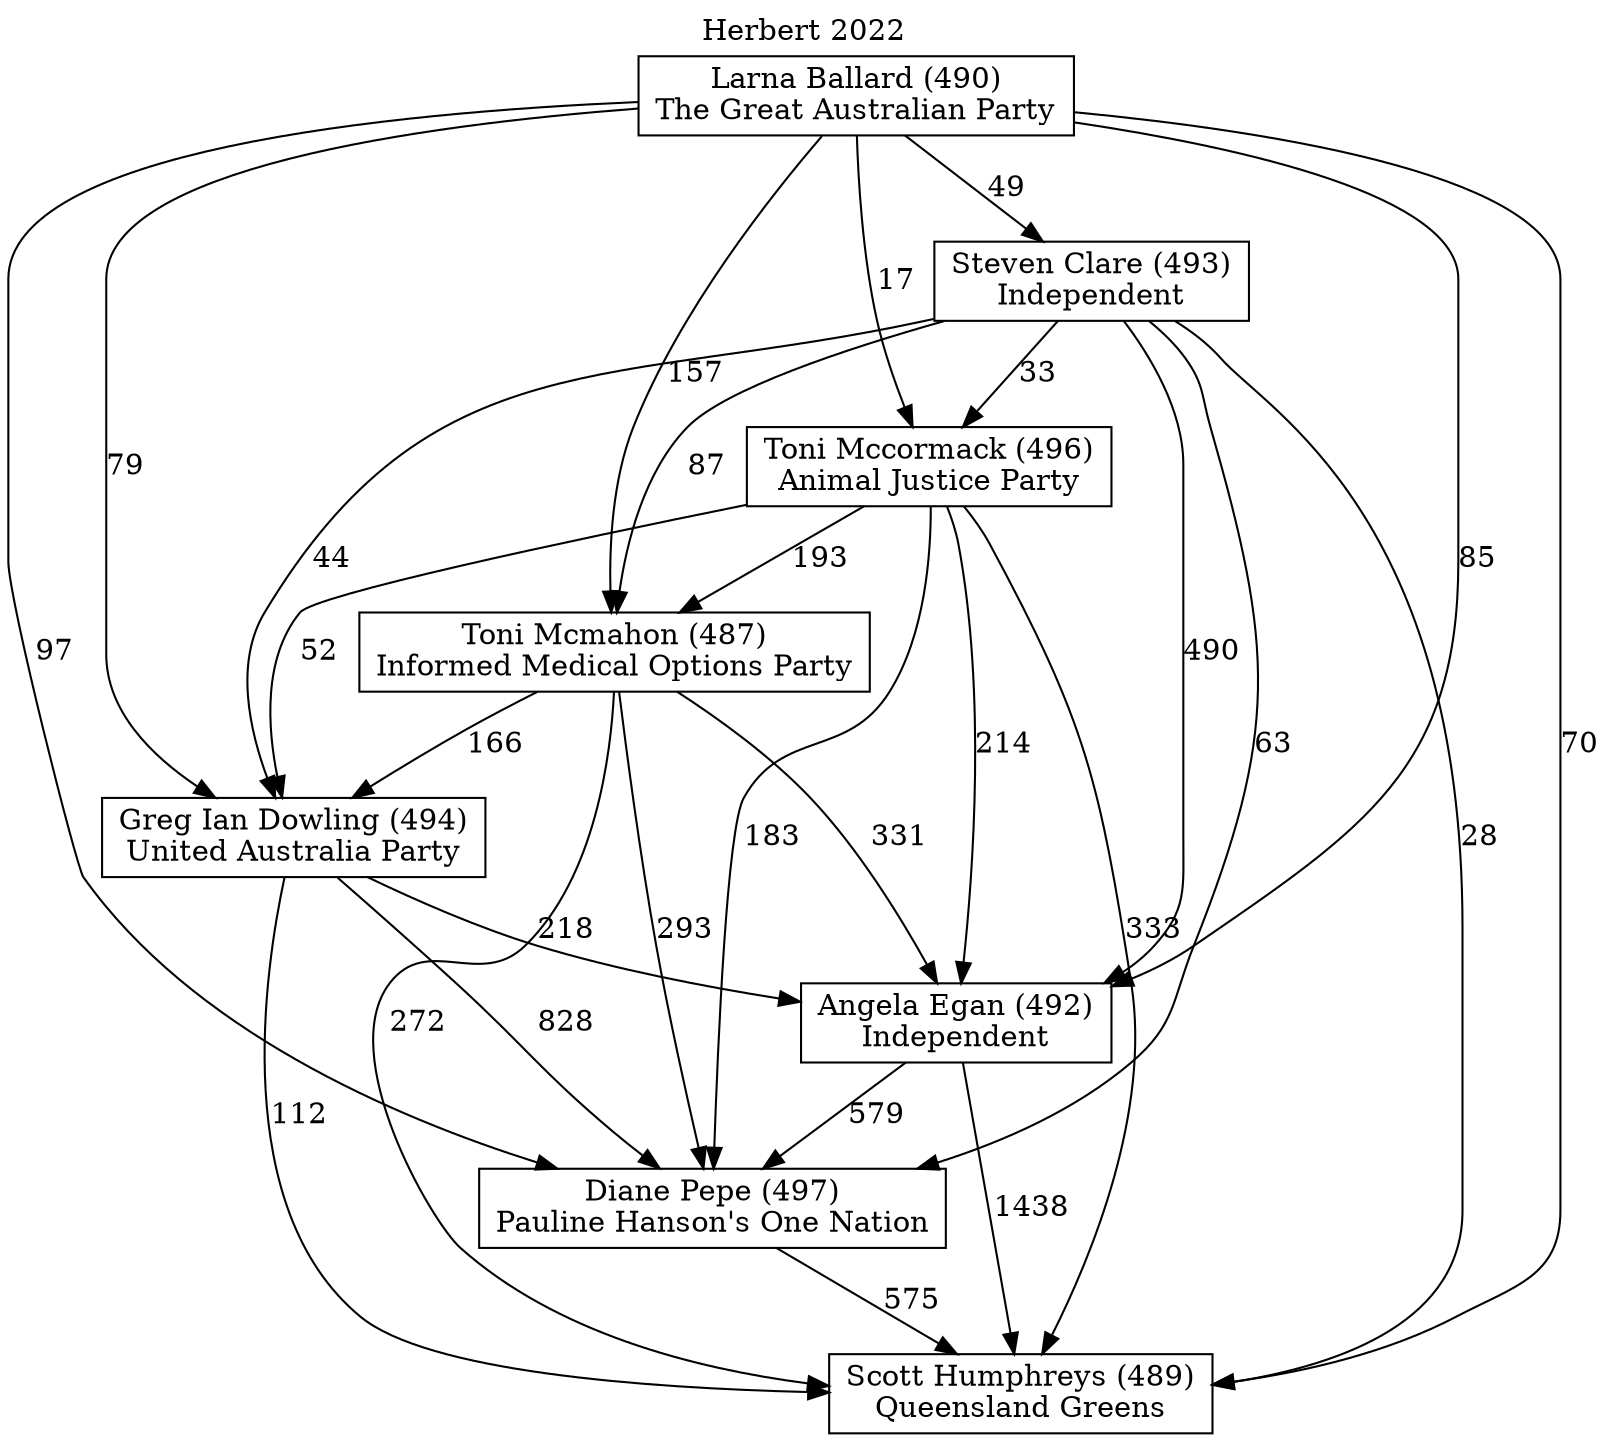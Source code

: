 // House preference flow
digraph "Scott Humphreys (489)_Herbert_2022" {
	graph [label="Herbert 2022" labelloc=t mclimit=10]
	node [shape=box]
	"Scott Humphreys (489)" [label="Scott Humphreys (489)
Queensland Greens"]
	"Diane Pepe (497)" [label="Diane Pepe (497)
Pauline Hanson's One Nation"]
	"Angela Egan (492)" [label="Angela Egan (492)
Independent"]
	"Greg Ian Dowling (494)" [label="Greg Ian Dowling (494)
United Australia Party"]
	"Toni Mcmahon (487)" [label="Toni Mcmahon (487)
Informed Medical Options Party"]
	"Toni Mccormack (496)" [label="Toni Mccormack (496)
Animal Justice Party"]
	"Steven Clare (493)" [label="Steven Clare (493)
Independent"]
	"Larna Ballard (490)" [label="Larna Ballard (490)
The Great Australian Party"]
	"Scott Humphreys (489)" [label="Scott Humphreys (489)
Queensland Greens"]
	"Angela Egan (492)" [label="Angela Egan (492)
Independent"]
	"Greg Ian Dowling (494)" [label="Greg Ian Dowling (494)
United Australia Party"]
	"Toni Mcmahon (487)" [label="Toni Mcmahon (487)
Informed Medical Options Party"]
	"Toni Mccormack (496)" [label="Toni Mccormack (496)
Animal Justice Party"]
	"Steven Clare (493)" [label="Steven Clare (493)
Independent"]
	"Larna Ballard (490)" [label="Larna Ballard (490)
The Great Australian Party"]
	"Scott Humphreys (489)" [label="Scott Humphreys (489)
Queensland Greens"]
	"Greg Ian Dowling (494)" [label="Greg Ian Dowling (494)
United Australia Party"]
	"Toni Mcmahon (487)" [label="Toni Mcmahon (487)
Informed Medical Options Party"]
	"Toni Mccormack (496)" [label="Toni Mccormack (496)
Animal Justice Party"]
	"Steven Clare (493)" [label="Steven Clare (493)
Independent"]
	"Larna Ballard (490)" [label="Larna Ballard (490)
The Great Australian Party"]
	"Scott Humphreys (489)" [label="Scott Humphreys (489)
Queensland Greens"]
	"Toni Mcmahon (487)" [label="Toni Mcmahon (487)
Informed Medical Options Party"]
	"Toni Mccormack (496)" [label="Toni Mccormack (496)
Animal Justice Party"]
	"Steven Clare (493)" [label="Steven Clare (493)
Independent"]
	"Larna Ballard (490)" [label="Larna Ballard (490)
The Great Australian Party"]
	"Scott Humphreys (489)" [label="Scott Humphreys (489)
Queensland Greens"]
	"Toni Mccormack (496)" [label="Toni Mccormack (496)
Animal Justice Party"]
	"Steven Clare (493)" [label="Steven Clare (493)
Independent"]
	"Larna Ballard (490)" [label="Larna Ballard (490)
The Great Australian Party"]
	"Scott Humphreys (489)" [label="Scott Humphreys (489)
Queensland Greens"]
	"Steven Clare (493)" [label="Steven Clare (493)
Independent"]
	"Larna Ballard (490)" [label="Larna Ballard (490)
The Great Australian Party"]
	"Scott Humphreys (489)" [label="Scott Humphreys (489)
Queensland Greens"]
	"Larna Ballard (490)" [label="Larna Ballard (490)
The Great Australian Party"]
	"Larna Ballard (490)" [label="Larna Ballard (490)
The Great Australian Party"]
	"Steven Clare (493)" [label="Steven Clare (493)
Independent"]
	"Larna Ballard (490)" [label="Larna Ballard (490)
The Great Australian Party"]
	"Larna Ballard (490)" [label="Larna Ballard (490)
The Great Australian Party"]
	"Toni Mccormack (496)" [label="Toni Mccormack (496)
Animal Justice Party"]
	"Steven Clare (493)" [label="Steven Clare (493)
Independent"]
	"Larna Ballard (490)" [label="Larna Ballard (490)
The Great Australian Party"]
	"Toni Mccormack (496)" [label="Toni Mccormack (496)
Animal Justice Party"]
	"Larna Ballard (490)" [label="Larna Ballard (490)
The Great Australian Party"]
	"Larna Ballard (490)" [label="Larna Ballard (490)
The Great Australian Party"]
	"Steven Clare (493)" [label="Steven Clare (493)
Independent"]
	"Larna Ballard (490)" [label="Larna Ballard (490)
The Great Australian Party"]
	"Larna Ballard (490)" [label="Larna Ballard (490)
The Great Australian Party"]
	"Toni Mcmahon (487)" [label="Toni Mcmahon (487)
Informed Medical Options Party"]
	"Toni Mccormack (496)" [label="Toni Mccormack (496)
Animal Justice Party"]
	"Steven Clare (493)" [label="Steven Clare (493)
Independent"]
	"Larna Ballard (490)" [label="Larna Ballard (490)
The Great Australian Party"]
	"Toni Mcmahon (487)" [label="Toni Mcmahon (487)
Informed Medical Options Party"]
	"Steven Clare (493)" [label="Steven Clare (493)
Independent"]
	"Larna Ballard (490)" [label="Larna Ballard (490)
The Great Australian Party"]
	"Toni Mcmahon (487)" [label="Toni Mcmahon (487)
Informed Medical Options Party"]
	"Larna Ballard (490)" [label="Larna Ballard (490)
The Great Australian Party"]
	"Larna Ballard (490)" [label="Larna Ballard (490)
The Great Australian Party"]
	"Steven Clare (493)" [label="Steven Clare (493)
Independent"]
	"Larna Ballard (490)" [label="Larna Ballard (490)
The Great Australian Party"]
	"Larna Ballard (490)" [label="Larna Ballard (490)
The Great Australian Party"]
	"Toni Mccormack (496)" [label="Toni Mccormack (496)
Animal Justice Party"]
	"Steven Clare (493)" [label="Steven Clare (493)
Independent"]
	"Larna Ballard (490)" [label="Larna Ballard (490)
The Great Australian Party"]
	"Toni Mccormack (496)" [label="Toni Mccormack (496)
Animal Justice Party"]
	"Larna Ballard (490)" [label="Larna Ballard (490)
The Great Australian Party"]
	"Larna Ballard (490)" [label="Larna Ballard (490)
The Great Australian Party"]
	"Steven Clare (493)" [label="Steven Clare (493)
Independent"]
	"Larna Ballard (490)" [label="Larna Ballard (490)
The Great Australian Party"]
	"Larna Ballard (490)" [label="Larna Ballard (490)
The Great Australian Party"]
	"Greg Ian Dowling (494)" [label="Greg Ian Dowling (494)
United Australia Party"]
	"Toni Mcmahon (487)" [label="Toni Mcmahon (487)
Informed Medical Options Party"]
	"Toni Mccormack (496)" [label="Toni Mccormack (496)
Animal Justice Party"]
	"Steven Clare (493)" [label="Steven Clare (493)
Independent"]
	"Larna Ballard (490)" [label="Larna Ballard (490)
The Great Australian Party"]
	"Greg Ian Dowling (494)" [label="Greg Ian Dowling (494)
United Australia Party"]
	"Toni Mccormack (496)" [label="Toni Mccormack (496)
Animal Justice Party"]
	"Steven Clare (493)" [label="Steven Clare (493)
Independent"]
	"Larna Ballard (490)" [label="Larna Ballard (490)
The Great Australian Party"]
	"Greg Ian Dowling (494)" [label="Greg Ian Dowling (494)
United Australia Party"]
	"Steven Clare (493)" [label="Steven Clare (493)
Independent"]
	"Larna Ballard (490)" [label="Larna Ballard (490)
The Great Australian Party"]
	"Greg Ian Dowling (494)" [label="Greg Ian Dowling (494)
United Australia Party"]
	"Larna Ballard (490)" [label="Larna Ballard (490)
The Great Australian Party"]
	"Larna Ballard (490)" [label="Larna Ballard (490)
The Great Australian Party"]
	"Steven Clare (493)" [label="Steven Clare (493)
Independent"]
	"Larna Ballard (490)" [label="Larna Ballard (490)
The Great Australian Party"]
	"Larna Ballard (490)" [label="Larna Ballard (490)
The Great Australian Party"]
	"Toni Mccormack (496)" [label="Toni Mccormack (496)
Animal Justice Party"]
	"Steven Clare (493)" [label="Steven Clare (493)
Independent"]
	"Larna Ballard (490)" [label="Larna Ballard (490)
The Great Australian Party"]
	"Toni Mccormack (496)" [label="Toni Mccormack (496)
Animal Justice Party"]
	"Larna Ballard (490)" [label="Larna Ballard (490)
The Great Australian Party"]
	"Larna Ballard (490)" [label="Larna Ballard (490)
The Great Australian Party"]
	"Steven Clare (493)" [label="Steven Clare (493)
Independent"]
	"Larna Ballard (490)" [label="Larna Ballard (490)
The Great Australian Party"]
	"Larna Ballard (490)" [label="Larna Ballard (490)
The Great Australian Party"]
	"Toni Mcmahon (487)" [label="Toni Mcmahon (487)
Informed Medical Options Party"]
	"Toni Mccormack (496)" [label="Toni Mccormack (496)
Animal Justice Party"]
	"Steven Clare (493)" [label="Steven Clare (493)
Independent"]
	"Larna Ballard (490)" [label="Larna Ballard (490)
The Great Australian Party"]
	"Toni Mcmahon (487)" [label="Toni Mcmahon (487)
Informed Medical Options Party"]
	"Steven Clare (493)" [label="Steven Clare (493)
Independent"]
	"Larna Ballard (490)" [label="Larna Ballard (490)
The Great Australian Party"]
	"Toni Mcmahon (487)" [label="Toni Mcmahon (487)
Informed Medical Options Party"]
	"Larna Ballard (490)" [label="Larna Ballard (490)
The Great Australian Party"]
	"Larna Ballard (490)" [label="Larna Ballard (490)
The Great Australian Party"]
	"Steven Clare (493)" [label="Steven Clare (493)
Independent"]
	"Larna Ballard (490)" [label="Larna Ballard (490)
The Great Australian Party"]
	"Larna Ballard (490)" [label="Larna Ballard (490)
The Great Australian Party"]
	"Toni Mccormack (496)" [label="Toni Mccormack (496)
Animal Justice Party"]
	"Steven Clare (493)" [label="Steven Clare (493)
Independent"]
	"Larna Ballard (490)" [label="Larna Ballard (490)
The Great Australian Party"]
	"Toni Mccormack (496)" [label="Toni Mccormack (496)
Animal Justice Party"]
	"Larna Ballard (490)" [label="Larna Ballard (490)
The Great Australian Party"]
	"Larna Ballard (490)" [label="Larna Ballard (490)
The Great Australian Party"]
	"Steven Clare (493)" [label="Steven Clare (493)
Independent"]
	"Larna Ballard (490)" [label="Larna Ballard (490)
The Great Australian Party"]
	"Larna Ballard (490)" [label="Larna Ballard (490)
The Great Australian Party"]
	"Angela Egan (492)" [label="Angela Egan (492)
Independent"]
	"Greg Ian Dowling (494)" [label="Greg Ian Dowling (494)
United Australia Party"]
	"Toni Mcmahon (487)" [label="Toni Mcmahon (487)
Informed Medical Options Party"]
	"Toni Mccormack (496)" [label="Toni Mccormack (496)
Animal Justice Party"]
	"Steven Clare (493)" [label="Steven Clare (493)
Independent"]
	"Larna Ballard (490)" [label="Larna Ballard (490)
The Great Australian Party"]
	"Angela Egan (492)" [label="Angela Egan (492)
Independent"]
	"Toni Mcmahon (487)" [label="Toni Mcmahon (487)
Informed Medical Options Party"]
	"Toni Mccormack (496)" [label="Toni Mccormack (496)
Animal Justice Party"]
	"Steven Clare (493)" [label="Steven Clare (493)
Independent"]
	"Larna Ballard (490)" [label="Larna Ballard (490)
The Great Australian Party"]
	"Angela Egan (492)" [label="Angela Egan (492)
Independent"]
	"Toni Mccormack (496)" [label="Toni Mccormack (496)
Animal Justice Party"]
	"Steven Clare (493)" [label="Steven Clare (493)
Independent"]
	"Larna Ballard (490)" [label="Larna Ballard (490)
The Great Australian Party"]
	"Angela Egan (492)" [label="Angela Egan (492)
Independent"]
	"Steven Clare (493)" [label="Steven Clare (493)
Independent"]
	"Larna Ballard (490)" [label="Larna Ballard (490)
The Great Australian Party"]
	"Angela Egan (492)" [label="Angela Egan (492)
Independent"]
	"Larna Ballard (490)" [label="Larna Ballard (490)
The Great Australian Party"]
	"Larna Ballard (490)" [label="Larna Ballard (490)
The Great Australian Party"]
	"Steven Clare (493)" [label="Steven Clare (493)
Independent"]
	"Larna Ballard (490)" [label="Larna Ballard (490)
The Great Australian Party"]
	"Larna Ballard (490)" [label="Larna Ballard (490)
The Great Australian Party"]
	"Toni Mccormack (496)" [label="Toni Mccormack (496)
Animal Justice Party"]
	"Steven Clare (493)" [label="Steven Clare (493)
Independent"]
	"Larna Ballard (490)" [label="Larna Ballard (490)
The Great Australian Party"]
	"Toni Mccormack (496)" [label="Toni Mccormack (496)
Animal Justice Party"]
	"Larna Ballard (490)" [label="Larna Ballard (490)
The Great Australian Party"]
	"Larna Ballard (490)" [label="Larna Ballard (490)
The Great Australian Party"]
	"Steven Clare (493)" [label="Steven Clare (493)
Independent"]
	"Larna Ballard (490)" [label="Larna Ballard (490)
The Great Australian Party"]
	"Larna Ballard (490)" [label="Larna Ballard (490)
The Great Australian Party"]
	"Toni Mcmahon (487)" [label="Toni Mcmahon (487)
Informed Medical Options Party"]
	"Toni Mccormack (496)" [label="Toni Mccormack (496)
Animal Justice Party"]
	"Steven Clare (493)" [label="Steven Clare (493)
Independent"]
	"Larna Ballard (490)" [label="Larna Ballard (490)
The Great Australian Party"]
	"Toni Mcmahon (487)" [label="Toni Mcmahon (487)
Informed Medical Options Party"]
	"Steven Clare (493)" [label="Steven Clare (493)
Independent"]
	"Larna Ballard (490)" [label="Larna Ballard (490)
The Great Australian Party"]
	"Toni Mcmahon (487)" [label="Toni Mcmahon (487)
Informed Medical Options Party"]
	"Larna Ballard (490)" [label="Larna Ballard (490)
The Great Australian Party"]
	"Larna Ballard (490)" [label="Larna Ballard (490)
The Great Australian Party"]
	"Steven Clare (493)" [label="Steven Clare (493)
Independent"]
	"Larna Ballard (490)" [label="Larna Ballard (490)
The Great Australian Party"]
	"Larna Ballard (490)" [label="Larna Ballard (490)
The Great Australian Party"]
	"Toni Mccormack (496)" [label="Toni Mccormack (496)
Animal Justice Party"]
	"Steven Clare (493)" [label="Steven Clare (493)
Independent"]
	"Larna Ballard (490)" [label="Larna Ballard (490)
The Great Australian Party"]
	"Toni Mccormack (496)" [label="Toni Mccormack (496)
Animal Justice Party"]
	"Larna Ballard (490)" [label="Larna Ballard (490)
The Great Australian Party"]
	"Larna Ballard (490)" [label="Larna Ballard (490)
The Great Australian Party"]
	"Steven Clare (493)" [label="Steven Clare (493)
Independent"]
	"Larna Ballard (490)" [label="Larna Ballard (490)
The Great Australian Party"]
	"Larna Ballard (490)" [label="Larna Ballard (490)
The Great Australian Party"]
	"Greg Ian Dowling (494)" [label="Greg Ian Dowling (494)
United Australia Party"]
	"Toni Mcmahon (487)" [label="Toni Mcmahon (487)
Informed Medical Options Party"]
	"Toni Mccormack (496)" [label="Toni Mccormack (496)
Animal Justice Party"]
	"Steven Clare (493)" [label="Steven Clare (493)
Independent"]
	"Larna Ballard (490)" [label="Larna Ballard (490)
The Great Australian Party"]
	"Greg Ian Dowling (494)" [label="Greg Ian Dowling (494)
United Australia Party"]
	"Toni Mccormack (496)" [label="Toni Mccormack (496)
Animal Justice Party"]
	"Steven Clare (493)" [label="Steven Clare (493)
Independent"]
	"Larna Ballard (490)" [label="Larna Ballard (490)
The Great Australian Party"]
	"Greg Ian Dowling (494)" [label="Greg Ian Dowling (494)
United Australia Party"]
	"Steven Clare (493)" [label="Steven Clare (493)
Independent"]
	"Larna Ballard (490)" [label="Larna Ballard (490)
The Great Australian Party"]
	"Greg Ian Dowling (494)" [label="Greg Ian Dowling (494)
United Australia Party"]
	"Larna Ballard (490)" [label="Larna Ballard (490)
The Great Australian Party"]
	"Larna Ballard (490)" [label="Larna Ballard (490)
The Great Australian Party"]
	"Steven Clare (493)" [label="Steven Clare (493)
Independent"]
	"Larna Ballard (490)" [label="Larna Ballard (490)
The Great Australian Party"]
	"Larna Ballard (490)" [label="Larna Ballard (490)
The Great Australian Party"]
	"Toni Mccormack (496)" [label="Toni Mccormack (496)
Animal Justice Party"]
	"Steven Clare (493)" [label="Steven Clare (493)
Independent"]
	"Larna Ballard (490)" [label="Larna Ballard (490)
The Great Australian Party"]
	"Toni Mccormack (496)" [label="Toni Mccormack (496)
Animal Justice Party"]
	"Larna Ballard (490)" [label="Larna Ballard (490)
The Great Australian Party"]
	"Larna Ballard (490)" [label="Larna Ballard (490)
The Great Australian Party"]
	"Steven Clare (493)" [label="Steven Clare (493)
Independent"]
	"Larna Ballard (490)" [label="Larna Ballard (490)
The Great Australian Party"]
	"Larna Ballard (490)" [label="Larna Ballard (490)
The Great Australian Party"]
	"Toni Mcmahon (487)" [label="Toni Mcmahon (487)
Informed Medical Options Party"]
	"Toni Mccormack (496)" [label="Toni Mccormack (496)
Animal Justice Party"]
	"Steven Clare (493)" [label="Steven Clare (493)
Independent"]
	"Larna Ballard (490)" [label="Larna Ballard (490)
The Great Australian Party"]
	"Toni Mcmahon (487)" [label="Toni Mcmahon (487)
Informed Medical Options Party"]
	"Steven Clare (493)" [label="Steven Clare (493)
Independent"]
	"Larna Ballard (490)" [label="Larna Ballard (490)
The Great Australian Party"]
	"Toni Mcmahon (487)" [label="Toni Mcmahon (487)
Informed Medical Options Party"]
	"Larna Ballard (490)" [label="Larna Ballard (490)
The Great Australian Party"]
	"Larna Ballard (490)" [label="Larna Ballard (490)
The Great Australian Party"]
	"Steven Clare (493)" [label="Steven Clare (493)
Independent"]
	"Larna Ballard (490)" [label="Larna Ballard (490)
The Great Australian Party"]
	"Larna Ballard (490)" [label="Larna Ballard (490)
The Great Australian Party"]
	"Toni Mccormack (496)" [label="Toni Mccormack (496)
Animal Justice Party"]
	"Steven Clare (493)" [label="Steven Clare (493)
Independent"]
	"Larna Ballard (490)" [label="Larna Ballard (490)
The Great Australian Party"]
	"Toni Mccormack (496)" [label="Toni Mccormack (496)
Animal Justice Party"]
	"Larna Ballard (490)" [label="Larna Ballard (490)
The Great Australian Party"]
	"Larna Ballard (490)" [label="Larna Ballard (490)
The Great Australian Party"]
	"Steven Clare (493)" [label="Steven Clare (493)
Independent"]
	"Larna Ballard (490)" [label="Larna Ballard (490)
The Great Australian Party"]
	"Larna Ballard (490)" [label="Larna Ballard (490)
The Great Australian Party"]
	"Diane Pepe (497)" [label="Diane Pepe (497)
Pauline Hanson's One Nation"]
	"Angela Egan (492)" [label="Angela Egan (492)
Independent"]
	"Greg Ian Dowling (494)" [label="Greg Ian Dowling (494)
United Australia Party"]
	"Toni Mcmahon (487)" [label="Toni Mcmahon (487)
Informed Medical Options Party"]
	"Toni Mccormack (496)" [label="Toni Mccormack (496)
Animal Justice Party"]
	"Steven Clare (493)" [label="Steven Clare (493)
Independent"]
	"Larna Ballard (490)" [label="Larna Ballard (490)
The Great Australian Party"]
	"Diane Pepe (497)" [label="Diane Pepe (497)
Pauline Hanson's One Nation"]
	"Greg Ian Dowling (494)" [label="Greg Ian Dowling (494)
United Australia Party"]
	"Toni Mcmahon (487)" [label="Toni Mcmahon (487)
Informed Medical Options Party"]
	"Toni Mccormack (496)" [label="Toni Mccormack (496)
Animal Justice Party"]
	"Steven Clare (493)" [label="Steven Clare (493)
Independent"]
	"Larna Ballard (490)" [label="Larna Ballard (490)
The Great Australian Party"]
	"Diane Pepe (497)" [label="Diane Pepe (497)
Pauline Hanson's One Nation"]
	"Toni Mcmahon (487)" [label="Toni Mcmahon (487)
Informed Medical Options Party"]
	"Toni Mccormack (496)" [label="Toni Mccormack (496)
Animal Justice Party"]
	"Steven Clare (493)" [label="Steven Clare (493)
Independent"]
	"Larna Ballard (490)" [label="Larna Ballard (490)
The Great Australian Party"]
	"Diane Pepe (497)" [label="Diane Pepe (497)
Pauline Hanson's One Nation"]
	"Toni Mccormack (496)" [label="Toni Mccormack (496)
Animal Justice Party"]
	"Steven Clare (493)" [label="Steven Clare (493)
Independent"]
	"Larna Ballard (490)" [label="Larna Ballard (490)
The Great Australian Party"]
	"Diane Pepe (497)" [label="Diane Pepe (497)
Pauline Hanson's One Nation"]
	"Steven Clare (493)" [label="Steven Clare (493)
Independent"]
	"Larna Ballard (490)" [label="Larna Ballard (490)
The Great Australian Party"]
	"Diane Pepe (497)" [label="Diane Pepe (497)
Pauline Hanson's One Nation"]
	"Larna Ballard (490)" [label="Larna Ballard (490)
The Great Australian Party"]
	"Larna Ballard (490)" [label="Larna Ballard (490)
The Great Australian Party"]
	"Steven Clare (493)" [label="Steven Clare (493)
Independent"]
	"Larna Ballard (490)" [label="Larna Ballard (490)
The Great Australian Party"]
	"Larna Ballard (490)" [label="Larna Ballard (490)
The Great Australian Party"]
	"Toni Mccormack (496)" [label="Toni Mccormack (496)
Animal Justice Party"]
	"Steven Clare (493)" [label="Steven Clare (493)
Independent"]
	"Larna Ballard (490)" [label="Larna Ballard (490)
The Great Australian Party"]
	"Toni Mccormack (496)" [label="Toni Mccormack (496)
Animal Justice Party"]
	"Larna Ballard (490)" [label="Larna Ballard (490)
The Great Australian Party"]
	"Larna Ballard (490)" [label="Larna Ballard (490)
The Great Australian Party"]
	"Steven Clare (493)" [label="Steven Clare (493)
Independent"]
	"Larna Ballard (490)" [label="Larna Ballard (490)
The Great Australian Party"]
	"Larna Ballard (490)" [label="Larna Ballard (490)
The Great Australian Party"]
	"Toni Mcmahon (487)" [label="Toni Mcmahon (487)
Informed Medical Options Party"]
	"Toni Mccormack (496)" [label="Toni Mccormack (496)
Animal Justice Party"]
	"Steven Clare (493)" [label="Steven Clare (493)
Independent"]
	"Larna Ballard (490)" [label="Larna Ballard (490)
The Great Australian Party"]
	"Toni Mcmahon (487)" [label="Toni Mcmahon (487)
Informed Medical Options Party"]
	"Steven Clare (493)" [label="Steven Clare (493)
Independent"]
	"Larna Ballard (490)" [label="Larna Ballard (490)
The Great Australian Party"]
	"Toni Mcmahon (487)" [label="Toni Mcmahon (487)
Informed Medical Options Party"]
	"Larna Ballard (490)" [label="Larna Ballard (490)
The Great Australian Party"]
	"Larna Ballard (490)" [label="Larna Ballard (490)
The Great Australian Party"]
	"Steven Clare (493)" [label="Steven Clare (493)
Independent"]
	"Larna Ballard (490)" [label="Larna Ballard (490)
The Great Australian Party"]
	"Larna Ballard (490)" [label="Larna Ballard (490)
The Great Australian Party"]
	"Toni Mccormack (496)" [label="Toni Mccormack (496)
Animal Justice Party"]
	"Steven Clare (493)" [label="Steven Clare (493)
Independent"]
	"Larna Ballard (490)" [label="Larna Ballard (490)
The Great Australian Party"]
	"Toni Mccormack (496)" [label="Toni Mccormack (496)
Animal Justice Party"]
	"Larna Ballard (490)" [label="Larna Ballard (490)
The Great Australian Party"]
	"Larna Ballard (490)" [label="Larna Ballard (490)
The Great Australian Party"]
	"Steven Clare (493)" [label="Steven Clare (493)
Independent"]
	"Larna Ballard (490)" [label="Larna Ballard (490)
The Great Australian Party"]
	"Larna Ballard (490)" [label="Larna Ballard (490)
The Great Australian Party"]
	"Greg Ian Dowling (494)" [label="Greg Ian Dowling (494)
United Australia Party"]
	"Toni Mcmahon (487)" [label="Toni Mcmahon (487)
Informed Medical Options Party"]
	"Toni Mccormack (496)" [label="Toni Mccormack (496)
Animal Justice Party"]
	"Steven Clare (493)" [label="Steven Clare (493)
Independent"]
	"Larna Ballard (490)" [label="Larna Ballard (490)
The Great Australian Party"]
	"Greg Ian Dowling (494)" [label="Greg Ian Dowling (494)
United Australia Party"]
	"Toni Mccormack (496)" [label="Toni Mccormack (496)
Animal Justice Party"]
	"Steven Clare (493)" [label="Steven Clare (493)
Independent"]
	"Larna Ballard (490)" [label="Larna Ballard (490)
The Great Australian Party"]
	"Greg Ian Dowling (494)" [label="Greg Ian Dowling (494)
United Australia Party"]
	"Steven Clare (493)" [label="Steven Clare (493)
Independent"]
	"Larna Ballard (490)" [label="Larna Ballard (490)
The Great Australian Party"]
	"Greg Ian Dowling (494)" [label="Greg Ian Dowling (494)
United Australia Party"]
	"Larna Ballard (490)" [label="Larna Ballard (490)
The Great Australian Party"]
	"Larna Ballard (490)" [label="Larna Ballard (490)
The Great Australian Party"]
	"Steven Clare (493)" [label="Steven Clare (493)
Independent"]
	"Larna Ballard (490)" [label="Larna Ballard (490)
The Great Australian Party"]
	"Larna Ballard (490)" [label="Larna Ballard (490)
The Great Australian Party"]
	"Toni Mccormack (496)" [label="Toni Mccormack (496)
Animal Justice Party"]
	"Steven Clare (493)" [label="Steven Clare (493)
Independent"]
	"Larna Ballard (490)" [label="Larna Ballard (490)
The Great Australian Party"]
	"Toni Mccormack (496)" [label="Toni Mccormack (496)
Animal Justice Party"]
	"Larna Ballard (490)" [label="Larna Ballard (490)
The Great Australian Party"]
	"Larna Ballard (490)" [label="Larna Ballard (490)
The Great Australian Party"]
	"Steven Clare (493)" [label="Steven Clare (493)
Independent"]
	"Larna Ballard (490)" [label="Larna Ballard (490)
The Great Australian Party"]
	"Larna Ballard (490)" [label="Larna Ballard (490)
The Great Australian Party"]
	"Toni Mcmahon (487)" [label="Toni Mcmahon (487)
Informed Medical Options Party"]
	"Toni Mccormack (496)" [label="Toni Mccormack (496)
Animal Justice Party"]
	"Steven Clare (493)" [label="Steven Clare (493)
Independent"]
	"Larna Ballard (490)" [label="Larna Ballard (490)
The Great Australian Party"]
	"Toni Mcmahon (487)" [label="Toni Mcmahon (487)
Informed Medical Options Party"]
	"Steven Clare (493)" [label="Steven Clare (493)
Independent"]
	"Larna Ballard (490)" [label="Larna Ballard (490)
The Great Australian Party"]
	"Toni Mcmahon (487)" [label="Toni Mcmahon (487)
Informed Medical Options Party"]
	"Larna Ballard (490)" [label="Larna Ballard (490)
The Great Australian Party"]
	"Larna Ballard (490)" [label="Larna Ballard (490)
The Great Australian Party"]
	"Steven Clare (493)" [label="Steven Clare (493)
Independent"]
	"Larna Ballard (490)" [label="Larna Ballard (490)
The Great Australian Party"]
	"Larna Ballard (490)" [label="Larna Ballard (490)
The Great Australian Party"]
	"Toni Mccormack (496)" [label="Toni Mccormack (496)
Animal Justice Party"]
	"Steven Clare (493)" [label="Steven Clare (493)
Independent"]
	"Larna Ballard (490)" [label="Larna Ballard (490)
The Great Australian Party"]
	"Toni Mccormack (496)" [label="Toni Mccormack (496)
Animal Justice Party"]
	"Larna Ballard (490)" [label="Larna Ballard (490)
The Great Australian Party"]
	"Larna Ballard (490)" [label="Larna Ballard (490)
The Great Australian Party"]
	"Steven Clare (493)" [label="Steven Clare (493)
Independent"]
	"Larna Ballard (490)" [label="Larna Ballard (490)
The Great Australian Party"]
	"Larna Ballard (490)" [label="Larna Ballard (490)
The Great Australian Party"]
	"Angela Egan (492)" [label="Angela Egan (492)
Independent"]
	"Greg Ian Dowling (494)" [label="Greg Ian Dowling (494)
United Australia Party"]
	"Toni Mcmahon (487)" [label="Toni Mcmahon (487)
Informed Medical Options Party"]
	"Toni Mccormack (496)" [label="Toni Mccormack (496)
Animal Justice Party"]
	"Steven Clare (493)" [label="Steven Clare (493)
Independent"]
	"Larna Ballard (490)" [label="Larna Ballard (490)
The Great Australian Party"]
	"Angela Egan (492)" [label="Angela Egan (492)
Independent"]
	"Toni Mcmahon (487)" [label="Toni Mcmahon (487)
Informed Medical Options Party"]
	"Toni Mccormack (496)" [label="Toni Mccormack (496)
Animal Justice Party"]
	"Steven Clare (493)" [label="Steven Clare (493)
Independent"]
	"Larna Ballard (490)" [label="Larna Ballard (490)
The Great Australian Party"]
	"Angela Egan (492)" [label="Angela Egan (492)
Independent"]
	"Toni Mccormack (496)" [label="Toni Mccormack (496)
Animal Justice Party"]
	"Steven Clare (493)" [label="Steven Clare (493)
Independent"]
	"Larna Ballard (490)" [label="Larna Ballard (490)
The Great Australian Party"]
	"Angela Egan (492)" [label="Angela Egan (492)
Independent"]
	"Steven Clare (493)" [label="Steven Clare (493)
Independent"]
	"Larna Ballard (490)" [label="Larna Ballard (490)
The Great Australian Party"]
	"Angela Egan (492)" [label="Angela Egan (492)
Independent"]
	"Larna Ballard (490)" [label="Larna Ballard (490)
The Great Australian Party"]
	"Larna Ballard (490)" [label="Larna Ballard (490)
The Great Australian Party"]
	"Steven Clare (493)" [label="Steven Clare (493)
Independent"]
	"Larna Ballard (490)" [label="Larna Ballard (490)
The Great Australian Party"]
	"Larna Ballard (490)" [label="Larna Ballard (490)
The Great Australian Party"]
	"Toni Mccormack (496)" [label="Toni Mccormack (496)
Animal Justice Party"]
	"Steven Clare (493)" [label="Steven Clare (493)
Independent"]
	"Larna Ballard (490)" [label="Larna Ballard (490)
The Great Australian Party"]
	"Toni Mccormack (496)" [label="Toni Mccormack (496)
Animal Justice Party"]
	"Larna Ballard (490)" [label="Larna Ballard (490)
The Great Australian Party"]
	"Larna Ballard (490)" [label="Larna Ballard (490)
The Great Australian Party"]
	"Steven Clare (493)" [label="Steven Clare (493)
Independent"]
	"Larna Ballard (490)" [label="Larna Ballard (490)
The Great Australian Party"]
	"Larna Ballard (490)" [label="Larna Ballard (490)
The Great Australian Party"]
	"Toni Mcmahon (487)" [label="Toni Mcmahon (487)
Informed Medical Options Party"]
	"Toni Mccormack (496)" [label="Toni Mccormack (496)
Animal Justice Party"]
	"Steven Clare (493)" [label="Steven Clare (493)
Independent"]
	"Larna Ballard (490)" [label="Larna Ballard (490)
The Great Australian Party"]
	"Toni Mcmahon (487)" [label="Toni Mcmahon (487)
Informed Medical Options Party"]
	"Steven Clare (493)" [label="Steven Clare (493)
Independent"]
	"Larna Ballard (490)" [label="Larna Ballard (490)
The Great Australian Party"]
	"Toni Mcmahon (487)" [label="Toni Mcmahon (487)
Informed Medical Options Party"]
	"Larna Ballard (490)" [label="Larna Ballard (490)
The Great Australian Party"]
	"Larna Ballard (490)" [label="Larna Ballard (490)
The Great Australian Party"]
	"Steven Clare (493)" [label="Steven Clare (493)
Independent"]
	"Larna Ballard (490)" [label="Larna Ballard (490)
The Great Australian Party"]
	"Larna Ballard (490)" [label="Larna Ballard (490)
The Great Australian Party"]
	"Toni Mccormack (496)" [label="Toni Mccormack (496)
Animal Justice Party"]
	"Steven Clare (493)" [label="Steven Clare (493)
Independent"]
	"Larna Ballard (490)" [label="Larna Ballard (490)
The Great Australian Party"]
	"Toni Mccormack (496)" [label="Toni Mccormack (496)
Animal Justice Party"]
	"Larna Ballard (490)" [label="Larna Ballard (490)
The Great Australian Party"]
	"Larna Ballard (490)" [label="Larna Ballard (490)
The Great Australian Party"]
	"Steven Clare (493)" [label="Steven Clare (493)
Independent"]
	"Larna Ballard (490)" [label="Larna Ballard (490)
The Great Australian Party"]
	"Larna Ballard (490)" [label="Larna Ballard (490)
The Great Australian Party"]
	"Greg Ian Dowling (494)" [label="Greg Ian Dowling (494)
United Australia Party"]
	"Toni Mcmahon (487)" [label="Toni Mcmahon (487)
Informed Medical Options Party"]
	"Toni Mccormack (496)" [label="Toni Mccormack (496)
Animal Justice Party"]
	"Steven Clare (493)" [label="Steven Clare (493)
Independent"]
	"Larna Ballard (490)" [label="Larna Ballard (490)
The Great Australian Party"]
	"Greg Ian Dowling (494)" [label="Greg Ian Dowling (494)
United Australia Party"]
	"Toni Mccormack (496)" [label="Toni Mccormack (496)
Animal Justice Party"]
	"Steven Clare (493)" [label="Steven Clare (493)
Independent"]
	"Larna Ballard (490)" [label="Larna Ballard (490)
The Great Australian Party"]
	"Greg Ian Dowling (494)" [label="Greg Ian Dowling (494)
United Australia Party"]
	"Steven Clare (493)" [label="Steven Clare (493)
Independent"]
	"Larna Ballard (490)" [label="Larna Ballard (490)
The Great Australian Party"]
	"Greg Ian Dowling (494)" [label="Greg Ian Dowling (494)
United Australia Party"]
	"Larna Ballard (490)" [label="Larna Ballard (490)
The Great Australian Party"]
	"Larna Ballard (490)" [label="Larna Ballard (490)
The Great Australian Party"]
	"Steven Clare (493)" [label="Steven Clare (493)
Independent"]
	"Larna Ballard (490)" [label="Larna Ballard (490)
The Great Australian Party"]
	"Larna Ballard (490)" [label="Larna Ballard (490)
The Great Australian Party"]
	"Toni Mccormack (496)" [label="Toni Mccormack (496)
Animal Justice Party"]
	"Steven Clare (493)" [label="Steven Clare (493)
Independent"]
	"Larna Ballard (490)" [label="Larna Ballard (490)
The Great Australian Party"]
	"Toni Mccormack (496)" [label="Toni Mccormack (496)
Animal Justice Party"]
	"Larna Ballard (490)" [label="Larna Ballard (490)
The Great Australian Party"]
	"Larna Ballard (490)" [label="Larna Ballard (490)
The Great Australian Party"]
	"Steven Clare (493)" [label="Steven Clare (493)
Independent"]
	"Larna Ballard (490)" [label="Larna Ballard (490)
The Great Australian Party"]
	"Larna Ballard (490)" [label="Larna Ballard (490)
The Great Australian Party"]
	"Toni Mcmahon (487)" [label="Toni Mcmahon (487)
Informed Medical Options Party"]
	"Toni Mccormack (496)" [label="Toni Mccormack (496)
Animal Justice Party"]
	"Steven Clare (493)" [label="Steven Clare (493)
Independent"]
	"Larna Ballard (490)" [label="Larna Ballard (490)
The Great Australian Party"]
	"Toni Mcmahon (487)" [label="Toni Mcmahon (487)
Informed Medical Options Party"]
	"Steven Clare (493)" [label="Steven Clare (493)
Independent"]
	"Larna Ballard (490)" [label="Larna Ballard (490)
The Great Australian Party"]
	"Toni Mcmahon (487)" [label="Toni Mcmahon (487)
Informed Medical Options Party"]
	"Larna Ballard (490)" [label="Larna Ballard (490)
The Great Australian Party"]
	"Larna Ballard (490)" [label="Larna Ballard (490)
The Great Australian Party"]
	"Steven Clare (493)" [label="Steven Clare (493)
Independent"]
	"Larna Ballard (490)" [label="Larna Ballard (490)
The Great Australian Party"]
	"Larna Ballard (490)" [label="Larna Ballard (490)
The Great Australian Party"]
	"Toni Mccormack (496)" [label="Toni Mccormack (496)
Animal Justice Party"]
	"Steven Clare (493)" [label="Steven Clare (493)
Independent"]
	"Larna Ballard (490)" [label="Larna Ballard (490)
The Great Australian Party"]
	"Toni Mccormack (496)" [label="Toni Mccormack (496)
Animal Justice Party"]
	"Larna Ballard (490)" [label="Larna Ballard (490)
The Great Australian Party"]
	"Larna Ballard (490)" [label="Larna Ballard (490)
The Great Australian Party"]
	"Steven Clare (493)" [label="Steven Clare (493)
Independent"]
	"Larna Ballard (490)" [label="Larna Ballard (490)
The Great Australian Party"]
	"Larna Ballard (490)" [label="Larna Ballard (490)
The Great Australian Party"]
	"Diane Pepe (497)" -> "Scott Humphreys (489)" [label=575]
	"Angela Egan (492)" -> "Diane Pepe (497)" [label=579]
	"Greg Ian Dowling (494)" -> "Angela Egan (492)" [label=218]
	"Toni Mcmahon (487)" -> "Greg Ian Dowling (494)" [label=166]
	"Toni Mccormack (496)" -> "Toni Mcmahon (487)" [label=193]
	"Steven Clare (493)" -> "Toni Mccormack (496)" [label=33]
	"Larna Ballard (490)" -> "Steven Clare (493)" [label=49]
	"Angela Egan (492)" -> "Scott Humphreys (489)" [label=1438]
	"Greg Ian Dowling (494)" -> "Scott Humphreys (489)" [label=112]
	"Toni Mcmahon (487)" -> "Scott Humphreys (489)" [label=272]
	"Toni Mccormack (496)" -> "Scott Humphreys (489)" [label=333]
	"Steven Clare (493)" -> "Scott Humphreys (489)" [label=28]
	"Larna Ballard (490)" -> "Scott Humphreys (489)" [label=70]
	"Larna Ballard (490)" -> "Toni Mccormack (496)" [label=17]
	"Steven Clare (493)" -> "Toni Mcmahon (487)" [label=87]
	"Larna Ballard (490)" -> "Toni Mcmahon (487)" [label=157]
	"Toni Mccormack (496)" -> "Greg Ian Dowling (494)" [label=52]
	"Steven Clare (493)" -> "Greg Ian Dowling (494)" [label=44]
	"Larna Ballard (490)" -> "Greg Ian Dowling (494)" [label=79]
	"Toni Mcmahon (487)" -> "Angela Egan (492)" [label=331]
	"Toni Mccormack (496)" -> "Angela Egan (492)" [label=214]
	"Steven Clare (493)" -> "Angela Egan (492)" [label=490]
	"Larna Ballard (490)" -> "Angela Egan (492)" [label=85]
	"Greg Ian Dowling (494)" -> "Diane Pepe (497)" [label=828]
	"Toni Mcmahon (487)" -> "Diane Pepe (497)" [label=293]
	"Toni Mccormack (496)" -> "Diane Pepe (497)" [label=183]
	"Steven Clare (493)" -> "Diane Pepe (497)" [label=63]
	"Larna Ballard (490)" -> "Diane Pepe (497)" [label=97]
}
